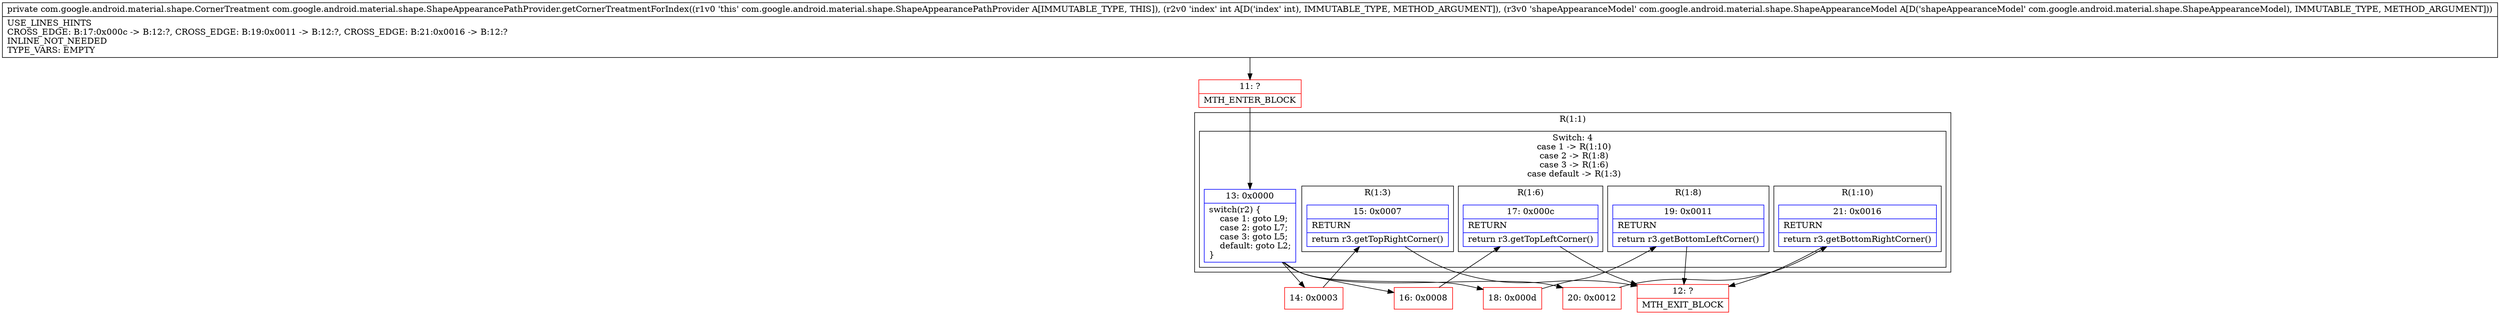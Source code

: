 digraph "CFG forcom.google.android.material.shape.ShapeAppearancePathProvider.getCornerTreatmentForIndex(ILcom\/google\/android\/material\/shape\/ShapeAppearanceModel;)Lcom\/google\/android\/material\/shape\/CornerTreatment;" {
subgraph cluster_Region_1309932917 {
label = "R(1:1)";
node [shape=record,color=blue];
subgraph cluster_SwitchRegion_1007380784 {
label = "Switch: 4
 case 1 -> R(1:10)
 case 2 -> R(1:8)
 case 3 -> R(1:6)
 case default -> R(1:3)";
node [shape=record,color=blue];
Node_13 [shape=record,label="{13\:\ 0x0000|switch(r2) \{\l    case 1: goto L9;\l    case 2: goto L7;\l    case 3: goto L5;\l    default: goto L2;\l\}\l}"];
subgraph cluster_Region_1930236028 {
label = "R(1:10)";
node [shape=record,color=blue];
Node_21 [shape=record,label="{21\:\ 0x0016|RETURN\l|return r3.getBottomRightCorner()\l}"];
}
subgraph cluster_Region_1200726939 {
label = "R(1:8)";
node [shape=record,color=blue];
Node_19 [shape=record,label="{19\:\ 0x0011|RETURN\l|return r3.getBottomLeftCorner()\l}"];
}
subgraph cluster_Region_381158985 {
label = "R(1:6)";
node [shape=record,color=blue];
Node_17 [shape=record,label="{17\:\ 0x000c|RETURN\l|return r3.getTopLeftCorner()\l}"];
}
subgraph cluster_Region_1897774919 {
label = "R(1:3)";
node [shape=record,color=blue];
Node_15 [shape=record,label="{15\:\ 0x0007|RETURN\l|return r3.getTopRightCorner()\l}"];
}
}
}
Node_11 [shape=record,color=red,label="{11\:\ ?|MTH_ENTER_BLOCK\l}"];
Node_14 [shape=record,color=red,label="{14\:\ 0x0003}"];
Node_12 [shape=record,color=red,label="{12\:\ ?|MTH_EXIT_BLOCK\l}"];
Node_16 [shape=record,color=red,label="{16\:\ 0x0008}"];
Node_18 [shape=record,color=red,label="{18\:\ 0x000d}"];
Node_20 [shape=record,color=red,label="{20\:\ 0x0012}"];
MethodNode[shape=record,label="{private com.google.android.material.shape.CornerTreatment com.google.android.material.shape.ShapeAppearancePathProvider.getCornerTreatmentForIndex((r1v0 'this' com.google.android.material.shape.ShapeAppearancePathProvider A[IMMUTABLE_TYPE, THIS]), (r2v0 'index' int A[D('index' int), IMMUTABLE_TYPE, METHOD_ARGUMENT]), (r3v0 'shapeAppearanceModel' com.google.android.material.shape.ShapeAppearanceModel A[D('shapeAppearanceModel' com.google.android.material.shape.ShapeAppearanceModel), IMMUTABLE_TYPE, METHOD_ARGUMENT]))  | USE_LINES_HINTS\lCROSS_EDGE: B:17:0x000c \-\> B:12:?, CROSS_EDGE: B:19:0x0011 \-\> B:12:?, CROSS_EDGE: B:21:0x0016 \-\> B:12:?\lINLINE_NOT_NEEDED\lTYPE_VARS: EMPTY\l}"];
MethodNode -> Node_11;Node_13 -> Node_14;
Node_13 -> Node_16;
Node_13 -> Node_18;
Node_13 -> Node_20;
Node_21 -> Node_12;
Node_19 -> Node_12;
Node_17 -> Node_12;
Node_15 -> Node_12;
Node_11 -> Node_13;
Node_14 -> Node_15;
Node_16 -> Node_17;
Node_18 -> Node_19;
Node_20 -> Node_21;
}


